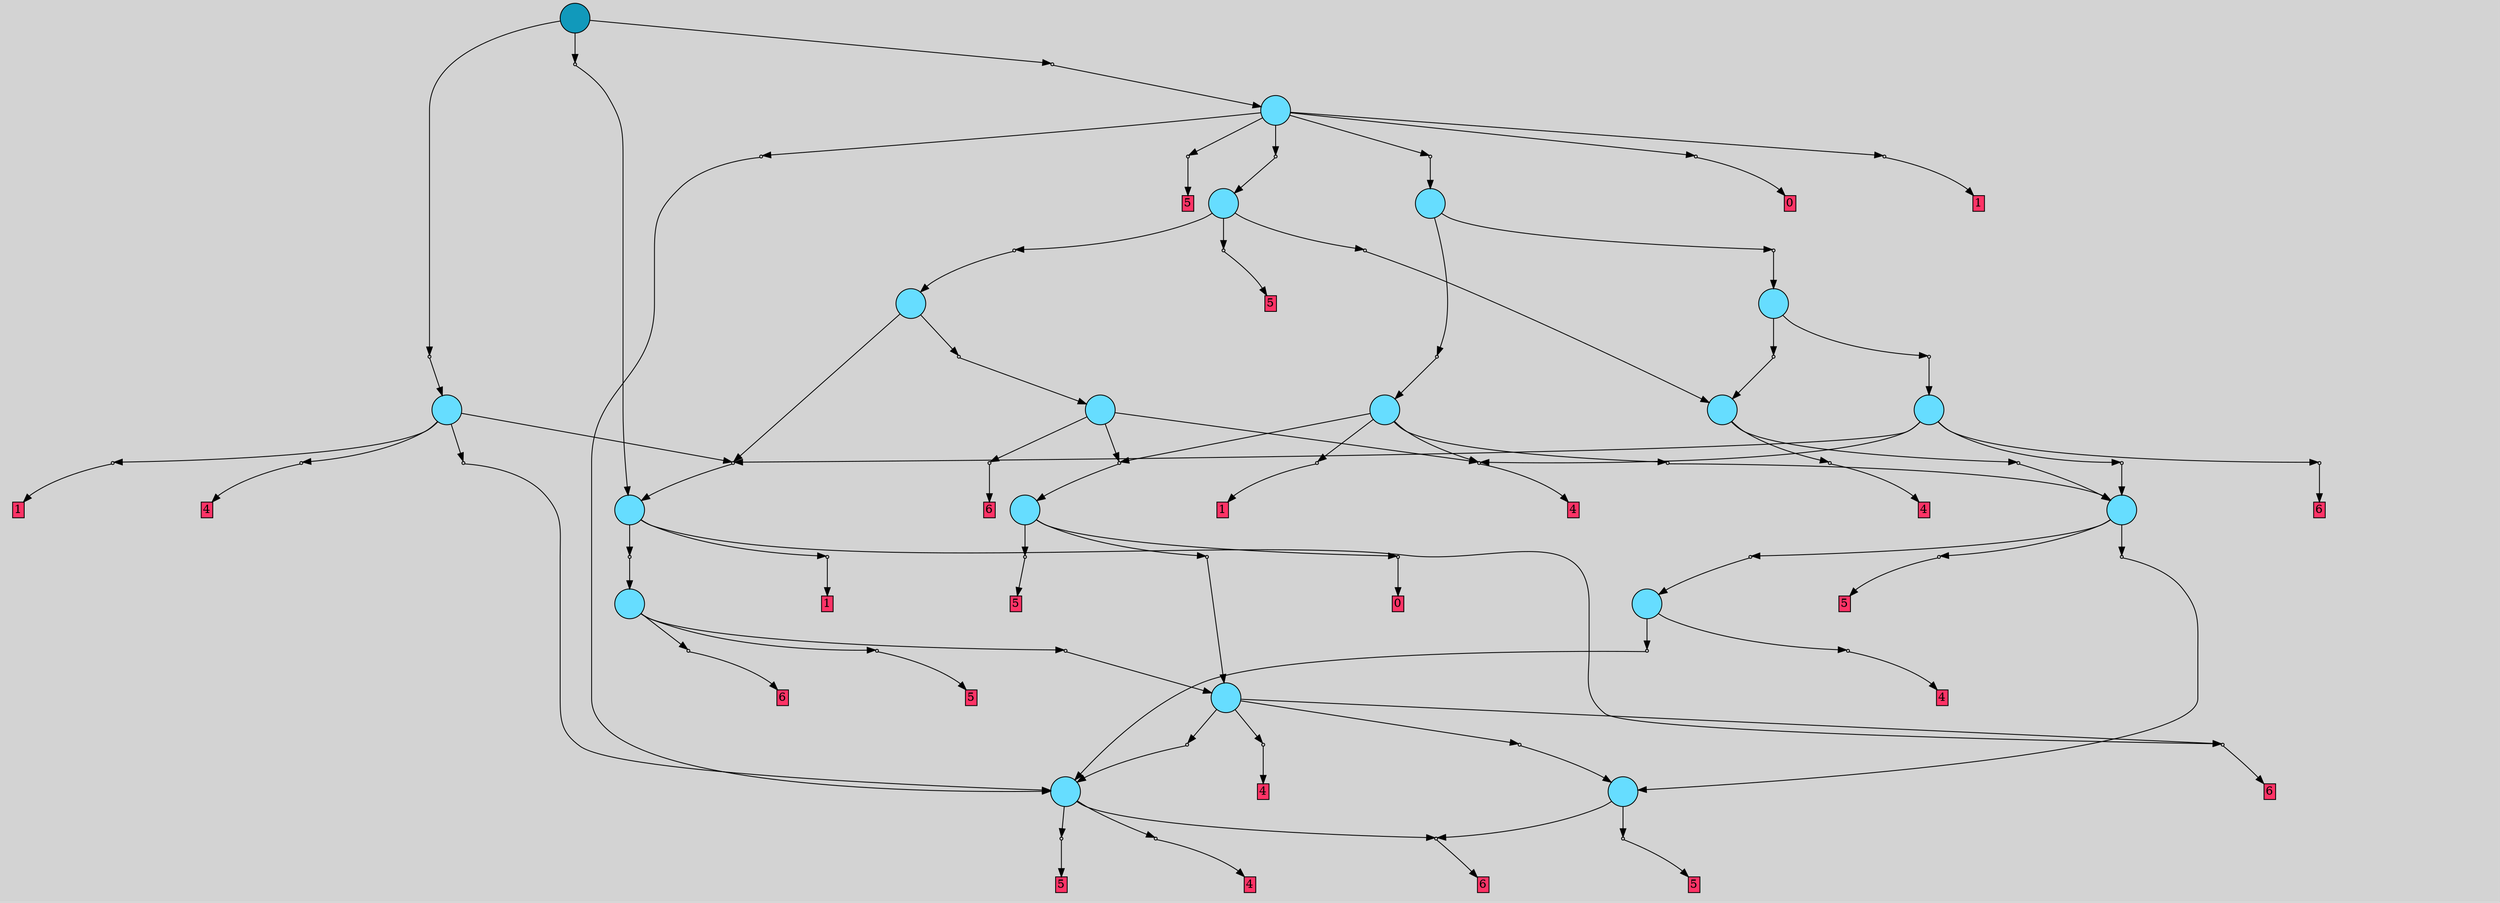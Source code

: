 // File exported with GEGELATI v1.3.1
// On the 2024-04-17 17:25:21
// With the File::TPGGraphDotExporter
digraph{
	graph[pad = "0.212, 0.055" bgcolor = lightgray]
	node[shape=circle style = filled label = ""]
		T0 [fillcolor="#66ddff"]
		T1 [fillcolor="#66ddff"]
		T2 [fillcolor="#66ddff"]
		T3 [fillcolor="#66ddff"]
		T4 [fillcolor="#66ddff"]
		T5 [fillcolor="#66ddff"]
		T6 [fillcolor="#66ddff"]
		T7 [fillcolor="#66ddff"]
		T8 [fillcolor="#66ddff"]
		T9 [fillcolor="#66ddff"]
		T10 [fillcolor="#66ddff"]
		T11 [fillcolor="#66ddff"]
		T12 [fillcolor="#66ddff"]
		T13 [fillcolor="#66ddff"]
		T14 [fillcolor="#66ddff"]
		T15 [fillcolor="#66ddff"]
		T16 [fillcolor="#66ddff"]
		T17 [fillcolor="#66ddff"]
		T18 [fillcolor="#1199bb"]
		P0 [fillcolor="#cccccc" shape=point] //
		I0 [shape=box style=invis label="3|0&1|5#3|5#4|7#0|0&#92;n"]
		P0 -> I0[style=invis]
		A0 [fillcolor="#ff3366" shape=box margin=0.03 width=0 height=0 label="5"]
		T0 -> P0 -> A0
		P1 [fillcolor="#cccccc" shape=point] //
		I1 [shape=box style=invis label="6|0&0|1#0|7#4|0#2|7&#92;n"]
		P1 -> I1[style=invis]
		A1 [fillcolor="#ff3366" shape=box margin=0.03 width=0 height=0 label="6"]
		T0 -> P1 -> A1
		P2 [fillcolor="#cccccc" shape=point] //
		I2 [shape=box style=invis label="4|0&2|6#3|4#1|2#0|4&#92;n"]
		P2 -> I2[style=invis]
		A2 [fillcolor="#ff3366" shape=box margin=0.03 width=0 height=0 label="4"]
		T1 -> P2 -> A2
		T1 -> P1
		P3 [fillcolor="#cccccc" shape=point] //
		I3 [shape=box style=invis label="3|0&1|5#3|5#4|7#0|0&#92;n"]
		P3 -> I3[style=invis]
		A3 [fillcolor="#ff3366" shape=box margin=0.03 width=0 height=0 label="5"]
		T1 -> P3 -> A3
		P4 [fillcolor="#cccccc" shape=point] //
		I4 [shape=box style=invis label="4|0&4|3#1|4#1|7#2|3&#92;n"]
		P4 -> I4[style=invis]
		T2 -> P4 -> T1
		P5 [fillcolor="#cccccc" shape=point] //
		I5 [shape=box style=invis label="2|0&1|6#2|1#4|1#4|7&#92;n"]
		P5 -> I5[style=invis]
		A4 [fillcolor="#ff3366" shape=box margin=0.03 width=0 height=0 label="4"]
		T2 -> P5 -> A4
		P6 [fillcolor="#cccccc" shape=point] //
		I6 [shape=box style=invis label="0|0&4|2#4|7#2|2#2|2&#92;n"]
		P6 -> I6[style=invis]
		A5 [fillcolor="#ff3366" shape=box margin=0.03 width=0 height=0 label="6"]
		T3 -> P6 -> A5
		P7 [fillcolor="#cccccc" shape=point] //
		I7 [shape=box style=invis label="4|0&4|3#1|4#1|7#2|3&#92;n"]
		P7 -> I7[style=invis]
		T3 -> P7 -> T1
		P8 [fillcolor="#cccccc" shape=point] //
		I8 [shape=box style=invis label="2|0&1|6#2|1#4|1#4|7&#92;n"]
		P8 -> I8[style=invis]
		A6 [fillcolor="#ff3366" shape=box margin=0.03 width=0 height=0 label="4"]
		T3 -> P8 -> A6
		P9 [fillcolor="#cccccc" shape=point] //
		I9 [shape=box style=invis label="6|0&3|7#0|5#0|4#0|2&#92;n2|0&2|6#0|0#3|0#4|6&#92;n"]
		P9 -> I9[style=invis]
		T3 -> P9 -> T0
		P10 [fillcolor="#cccccc" shape=point] //
		I10 [shape=box style=invis label="7|0&1|4#4|6#3|1#4|2&#92;n"]
		P10 -> I10[style=invis]
		T4 -> P10 -> T2
		P11 [fillcolor="#cccccc" shape=point] //
		I11 [shape=box style=invis label="6|0&3|7#0|5#0|3#0|2&#92;n2|0&2|6#0|0#3|0#4|6&#92;n"]
		P11 -> I11[style=invis]
		T4 -> P11 -> T0
		P12 [fillcolor="#cccccc" shape=point] //
		I12 [shape=box style=invis label="3|0&1|5#3|5#4|7#0|0&#92;n"]
		P12 -> I12[style=invis]
		A7 [fillcolor="#ff3366" shape=box margin=0.03 width=0 height=0 label="5"]
		T4 -> P12 -> A7
		P13 [fillcolor="#cccccc" shape=point] //
		I13 [shape=box style=invis label="1|0&0|0#2|1#4|3#2|0&#92;n"]
		P13 -> I13[style=invis]
		A8 [fillcolor="#ff3366" shape=box margin=0.03 width=0 height=0 label="0"]
		T5 -> P13 -> A8
		P14 [fillcolor="#cccccc" shape=point] //
		I14 [shape=box style=invis label="7|6&3|4#0|3#3|0#2|6&#92;n1|0&0|6#3|3#0|1#1|0&#92;n"]
		P14 -> I14[style=invis]
		T5 -> P14 -> T3
		P15 [fillcolor="#cccccc" shape=point] //
		I15 [shape=box style=invis label="3|0&1|5#3|5#4|7#0|0&#92;n"]
		P15 -> I15[style=invis]
		A9 [fillcolor="#ff3366" shape=box margin=0.03 width=0 height=0 label="5"]
		T5 -> P15 -> A9
		P16 [fillcolor="#cccccc" shape=point] //
		I16 [shape=box style=invis label="7|6&3|4#0|3#3|0#2|6&#92;n1|0&0|6#3|3#0|1#1|0&#92;n"]
		P16 -> I16[style=invis]
		T6 -> P16 -> T3
		P17 [fillcolor="#cccccc" shape=point] //
		I17 [shape=box style=invis label="6|0&0|1#0|7#4|0#2|7&#92;n"]
		P17 -> I17[style=invis]
		A10 [fillcolor="#ff3366" shape=box margin=0.03 width=0 height=0 label="6"]
		T6 -> P17 -> A10
		P18 [fillcolor="#cccccc" shape=point] //
		I18 [shape=box style=invis label="3|0&1|5#3|5#4|7#0|0&#92;n"]
		P18 -> I18[style=invis]
		A11 [fillcolor="#ff3366" shape=box margin=0.03 width=0 height=0 label="5"]
		T6 -> P18 -> A11
		P19 [fillcolor="#cccccc" shape=point] //
		I19 [shape=box style=invis label="1|1&3|0#4|0#1|2#1|5&#92;n7|0&4|2#0|1#3|1#2|6&#92;n"]
		P19 -> I19[style=invis]
		A12 [fillcolor="#ff3366" shape=box margin=0.03 width=0 height=0 label="6"]
		T7 -> P19 -> A12
		P20 [fillcolor="#cccccc" shape=point] //
		I20 [shape=box style=invis label="2|0&4|2#3|2#3|7#4|7&#92;n"]
		P20 -> I20[style=invis]
		A13 [fillcolor="#ff3366" shape=box margin=0.03 width=0 height=0 label="4"]
		T7 -> P20 -> A13
		P21 [fillcolor="#cccccc" shape=point] //
		I21 [shape=box style=invis label="6|1&3|7#2|4#1|0#1|1&#92;n6|0&0|1#0|4#4|0#2|0&#92;n"]
		P21 -> I21[style=invis]
		T7 -> P21 -> T5
		T8 -> P20
		P22 [fillcolor="#cccccc" shape=point] //
		I22 [shape=box style=invis label="3|0&1|1#0|0#0|2#2|1&#92;n"]
		P22 -> I22[style=invis]
		T8 -> P22 -> T4
		P23 [fillcolor="#cccccc" shape=point] //
		I23 [shape=box style=invis label="7|0&4|0#4|5#3|4#3|3&#92;n"]
		P23 -> I23[style=invis]
		A14 [fillcolor="#ff3366" shape=box margin=0.03 width=0 height=0 label="1"]
		T8 -> P23 -> A14
		T8 -> P21
		P24 [fillcolor="#cccccc" shape=point] //
		I24 [shape=box style=invis label="1|0&1|3#4|6#0|5#0|1&#92;n"]
		P24 -> I24[style=invis]
		A15 [fillcolor="#ff3366" shape=box margin=0.03 width=0 height=0 label="1"]
		T9 -> P24 -> A15
		P25 [fillcolor="#cccccc" shape=point] //
		I25 [shape=box style=invis label="7|0&2|5#4|6#2|5#4|7&#92;n"]
		P25 -> I25[style=invis]
		T9 -> P25 -> T6
		T9 -> P6
		P26 [fillcolor="#cccccc" shape=point] //
		I26 [shape=box style=invis label="3|0&4|4#0|4#1|2#2|7&#92;n"]
		P26 -> I26[style=invis]
		T10 -> P26 -> T7
		P27 [fillcolor="#cccccc" shape=point] //
		I27 [shape=box style=invis label="6|1&3|7#2|4#1|0#1|4&#92;n6|0&0|1#0|4#4|0#2|0&#92;n"]
		P27 -> I27[style=invis]
		T10 -> P27 -> T9
		P28 [fillcolor="#cccccc" shape=point] //
		I28 [shape=box style=invis label="3|0&1|1#0|0#0|2#2|1&#92;n"]
		P28 -> I28[style=invis]
		T11 -> P28 -> T4
		P29 [fillcolor="#cccccc" shape=point] //
		I29 [shape=box style=invis label="2|0&4|3#3|2#2|2#4|7&#92;n"]
		P29 -> I29[style=invis]
		A16 [fillcolor="#ff3366" shape=box margin=0.03 width=0 height=0 label="4"]
		T11 -> P29 -> A16
		P30 [fillcolor="#cccccc" shape=point] //
		I30 [shape=box style=invis label="1|1&3|0#4|0#1|2#1|5&#92;n7|0&4|2#0|1#3|1#2|6&#92;n"]
		P30 -> I30[style=invis]
		A17 [fillcolor="#ff3366" shape=box margin=0.03 width=0 height=0 label="6"]
		T12 -> P30 -> A17
		P31 [fillcolor="#cccccc" shape=point] //
		I31 [shape=box style=invis label="3|0&1|1#0|0#0|2#2|1&#92;n"]
		P31 -> I31[style=invis]
		T12 -> P31 -> T4
		T12 -> P27
		T12 -> P20
		P32 [fillcolor="#cccccc" shape=point] //
		I32 [shape=box style=invis label="7|0&1|6#3|5#3|4#3|0&#92;n"]
		P32 -> I32[style=invis]
		T13 -> P32 -> T1
		P33 [fillcolor="#cccccc" shape=point] //
		I33 [shape=box style=invis label="7|0&4|0#4|7#3|6#3|3&#92;n"]
		P33 -> I33[style=invis]
		A18 [fillcolor="#ff3366" shape=box margin=0.03 width=0 height=0 label="1"]
		T13 -> P33 -> A18
		T13 -> P27
		P34 [fillcolor="#cccccc" shape=point] //
		I34 [shape=box style=invis label="5|6&1|1#4|0#2|6#1|5&#92;n7|0&0|0#0|6#4|1#2|5&#92;n"]
		P34 -> I34[style=invis]
		A19 [fillcolor="#ff3366" shape=box margin=0.03 width=0 height=0 label="4"]
		T13 -> P34 -> A19
		P35 [fillcolor="#cccccc" shape=point] //
		I35 [shape=box style=invis label="6|0&3|2#4|0#1|0#4|3&#92;n"]
		P35 -> I35[style=invis]
		A20 [fillcolor="#ff3366" shape=box margin=0.03 width=0 height=0 label="5"]
		T14 -> P35 -> A20
		P36 [fillcolor="#cccccc" shape=point] //
		I36 [shape=box style=invis label="7|7&1|6#0|4#4|1#2|0&#92;n6|1&4|6#2|6#2|6#1|1&#92;n2|0&0|1#0|7#4|0#2|7&#92;n"]
		P36 -> I36[style=invis]
		T14 -> P36 -> T11
		P37 [fillcolor="#cccccc" shape=point] //
		I37 [shape=box style=invis label="3|0&3|1#0|5#2|7#3|7&#92;n"]
		P37 -> I37[style=invis]
		T14 -> P37 -> T10
		P38 [fillcolor="#cccccc" shape=point] //
		I38 [shape=box style=invis label="7|7&1|6#0|4#4|1#2|0&#92;n6|1&4|6#2|6#2|6#1|1&#92;n2|0&0|1#0|7#4|0#2|7&#92;n"]
		P38 -> I38[style=invis]
		T15 -> P38 -> T11
		P39 [fillcolor="#cccccc" shape=point] //
		I39 [shape=box style=invis label="3|0&3|1#0|5#2|7#3|7&#92;n"]
		P39 -> I39[style=invis]
		T15 -> P39 -> T12
		P40 [fillcolor="#cccccc" shape=point] //
		I40 [shape=box style=invis label="3|0&3|5#0|1#2|6#4|7&#92;n"]
		P40 -> I40[style=invis]
		T16 -> P40 -> T8
		P41 [fillcolor="#cccccc" shape=point] //
		I41 [shape=box style=invis label="7|7&1|6#0|4#4|1#2|0&#92;n3|1&1|0#0|2#3|5#2|0&#92;n2|0&0|1#0|7#4|0#2|7&#92;n"]
		P41 -> I41[style=invis]
		T16 -> P41 -> T15
		P42 [fillcolor="#cccccc" shape=point] //
		I42 [shape=box style=invis label="3|0&3|3#0|2#4|5#4|2&#92;n"]
		P42 -> I42[style=invis]
		A21 [fillcolor="#ff3366" shape=box margin=0.03 width=0 height=0 label="0"]
		T17 -> P42 -> A21
		P43 [fillcolor="#cccccc" shape=point] //
		I43 [shape=box style=invis label="0|3&0|3#0|0#0|7#0|1&#92;n3|0&2|7#0|3#1|5#1|7&#92;n"]
		P43 -> I43[style=invis]
		A22 [fillcolor="#ff3366" shape=box margin=0.03 width=0 height=0 label="1"]
		T17 -> P43 -> A22
		P44 [fillcolor="#cccccc" shape=point] //
		I44 [shape=box style=invis label="1|0&4|4#3|2#1|1#0|7&#92;n"]
		P44 -> I44[style=invis]
		T17 -> P44 -> T1
		P45 [fillcolor="#cccccc" shape=point] //
		I45 [shape=box style=invis label="6|0&1|1#4|1#2|1#0|0&#92;n"]
		P45 -> I45[style=invis]
		A23 [fillcolor="#ff3366" shape=box margin=0.03 width=0 height=0 label="5"]
		T17 -> P45 -> A23
		P46 [fillcolor="#cccccc" shape=point] //
		I46 [shape=box style=invis label="2|0&4|2#3|2#3|5#4|7&#92;n"]
		P46 -> I46[style=invis]
		T17 -> P46 -> T14
		P47 [fillcolor="#cccccc" shape=point] //
		I47 [shape=box style=invis label="6|0&4|0#0|2#3|6#3|3&#92;n"]
		P47 -> I47[style=invis]
		T17 -> P47 -> T16
		P48 [fillcolor="#cccccc" shape=point] //
		I48 [shape=box style=invis label="2|0&4|5#2|5#3|2#0|2&#92;n"]
		P48 -> I48[style=invis]
		T18 -> P48 -> T13
		P49 [fillcolor="#cccccc" shape=point] //
		I49 [shape=box style=invis label="6|0&1|1#0|4#4|0#2|0&#92;n"]
		P49 -> I49[style=invis]
		T18 -> P49 -> T9
		P50 [fillcolor="#cccccc" shape=point] //
		I50 [shape=box style=invis label="3|0&3|5#0|1#2|6#4|7&#92;n"]
		P50 -> I50[style=invis]
		T18 -> P50 -> T17
		{ rank= same T18 }
}
